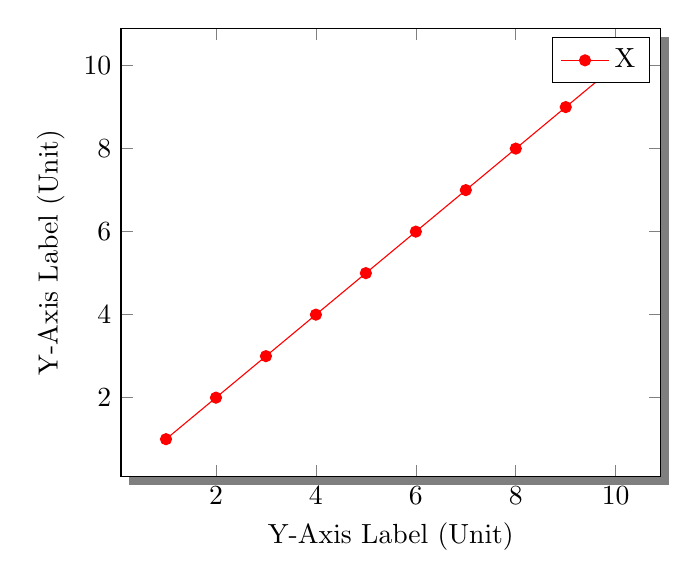 \begin{tikzpicture}[xscale=1.00,yscale=1.00]
  \begin{axis}[xlabel={Y-Axis Label (Unit)},ylabel={Y-Axis Label (Unit)},tick scale binop=\times,clip=false,every y tick scale label/.style={at={(yticklabel* cs:1.05,-5)},anchor=near yticklabel},every x tick scale label/.style={at={(axis description cs:1.0,-0.07)},anchor=near xticklabel},name=myaxis]
    \addplot[scatter,mark=*,red,scatter/use mapped color={draw=red,fill=red},] table[x=x,y=y] {
      x y
      1.0  1.0
      2.0  2.0
      3.0  3.0
      4.0  4.0
      5.0  5.0
      6.0  6.0
      7.0  7.0
      8.0  8.0
      9.0  9.0
      10.0  10.0
    };
    \addlegendentry{X}
  \end{axis}
    \begin{pgfonlayer}{background}
      \draw[preaction={fill=black,opacity=.5, transform canvas={xshift=3,yshift=-3}}, black][fill=white]    (myaxis.north west) rectangle (myaxis.south east);
    \end{pgfonlayer}
  \end{tikzpicture}